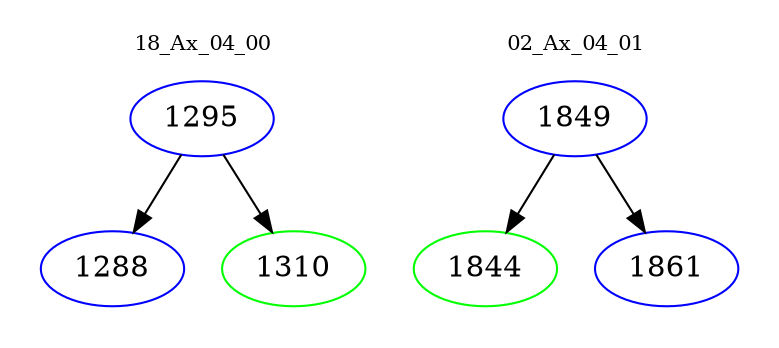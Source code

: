 digraph{
subgraph cluster_0 {
color = white
label = "18_Ax_04_00";
fontsize=10;
T0_1295 [label="1295", color="blue"]
T0_1295 -> T0_1288 [color="black"]
T0_1288 [label="1288", color="blue"]
T0_1295 -> T0_1310 [color="black"]
T0_1310 [label="1310", color="green"]
}
subgraph cluster_1 {
color = white
label = "02_Ax_04_01";
fontsize=10;
T1_1849 [label="1849", color="blue"]
T1_1849 -> T1_1844 [color="black"]
T1_1844 [label="1844", color="green"]
T1_1849 -> T1_1861 [color="black"]
T1_1861 [label="1861", color="blue"]
}
}
